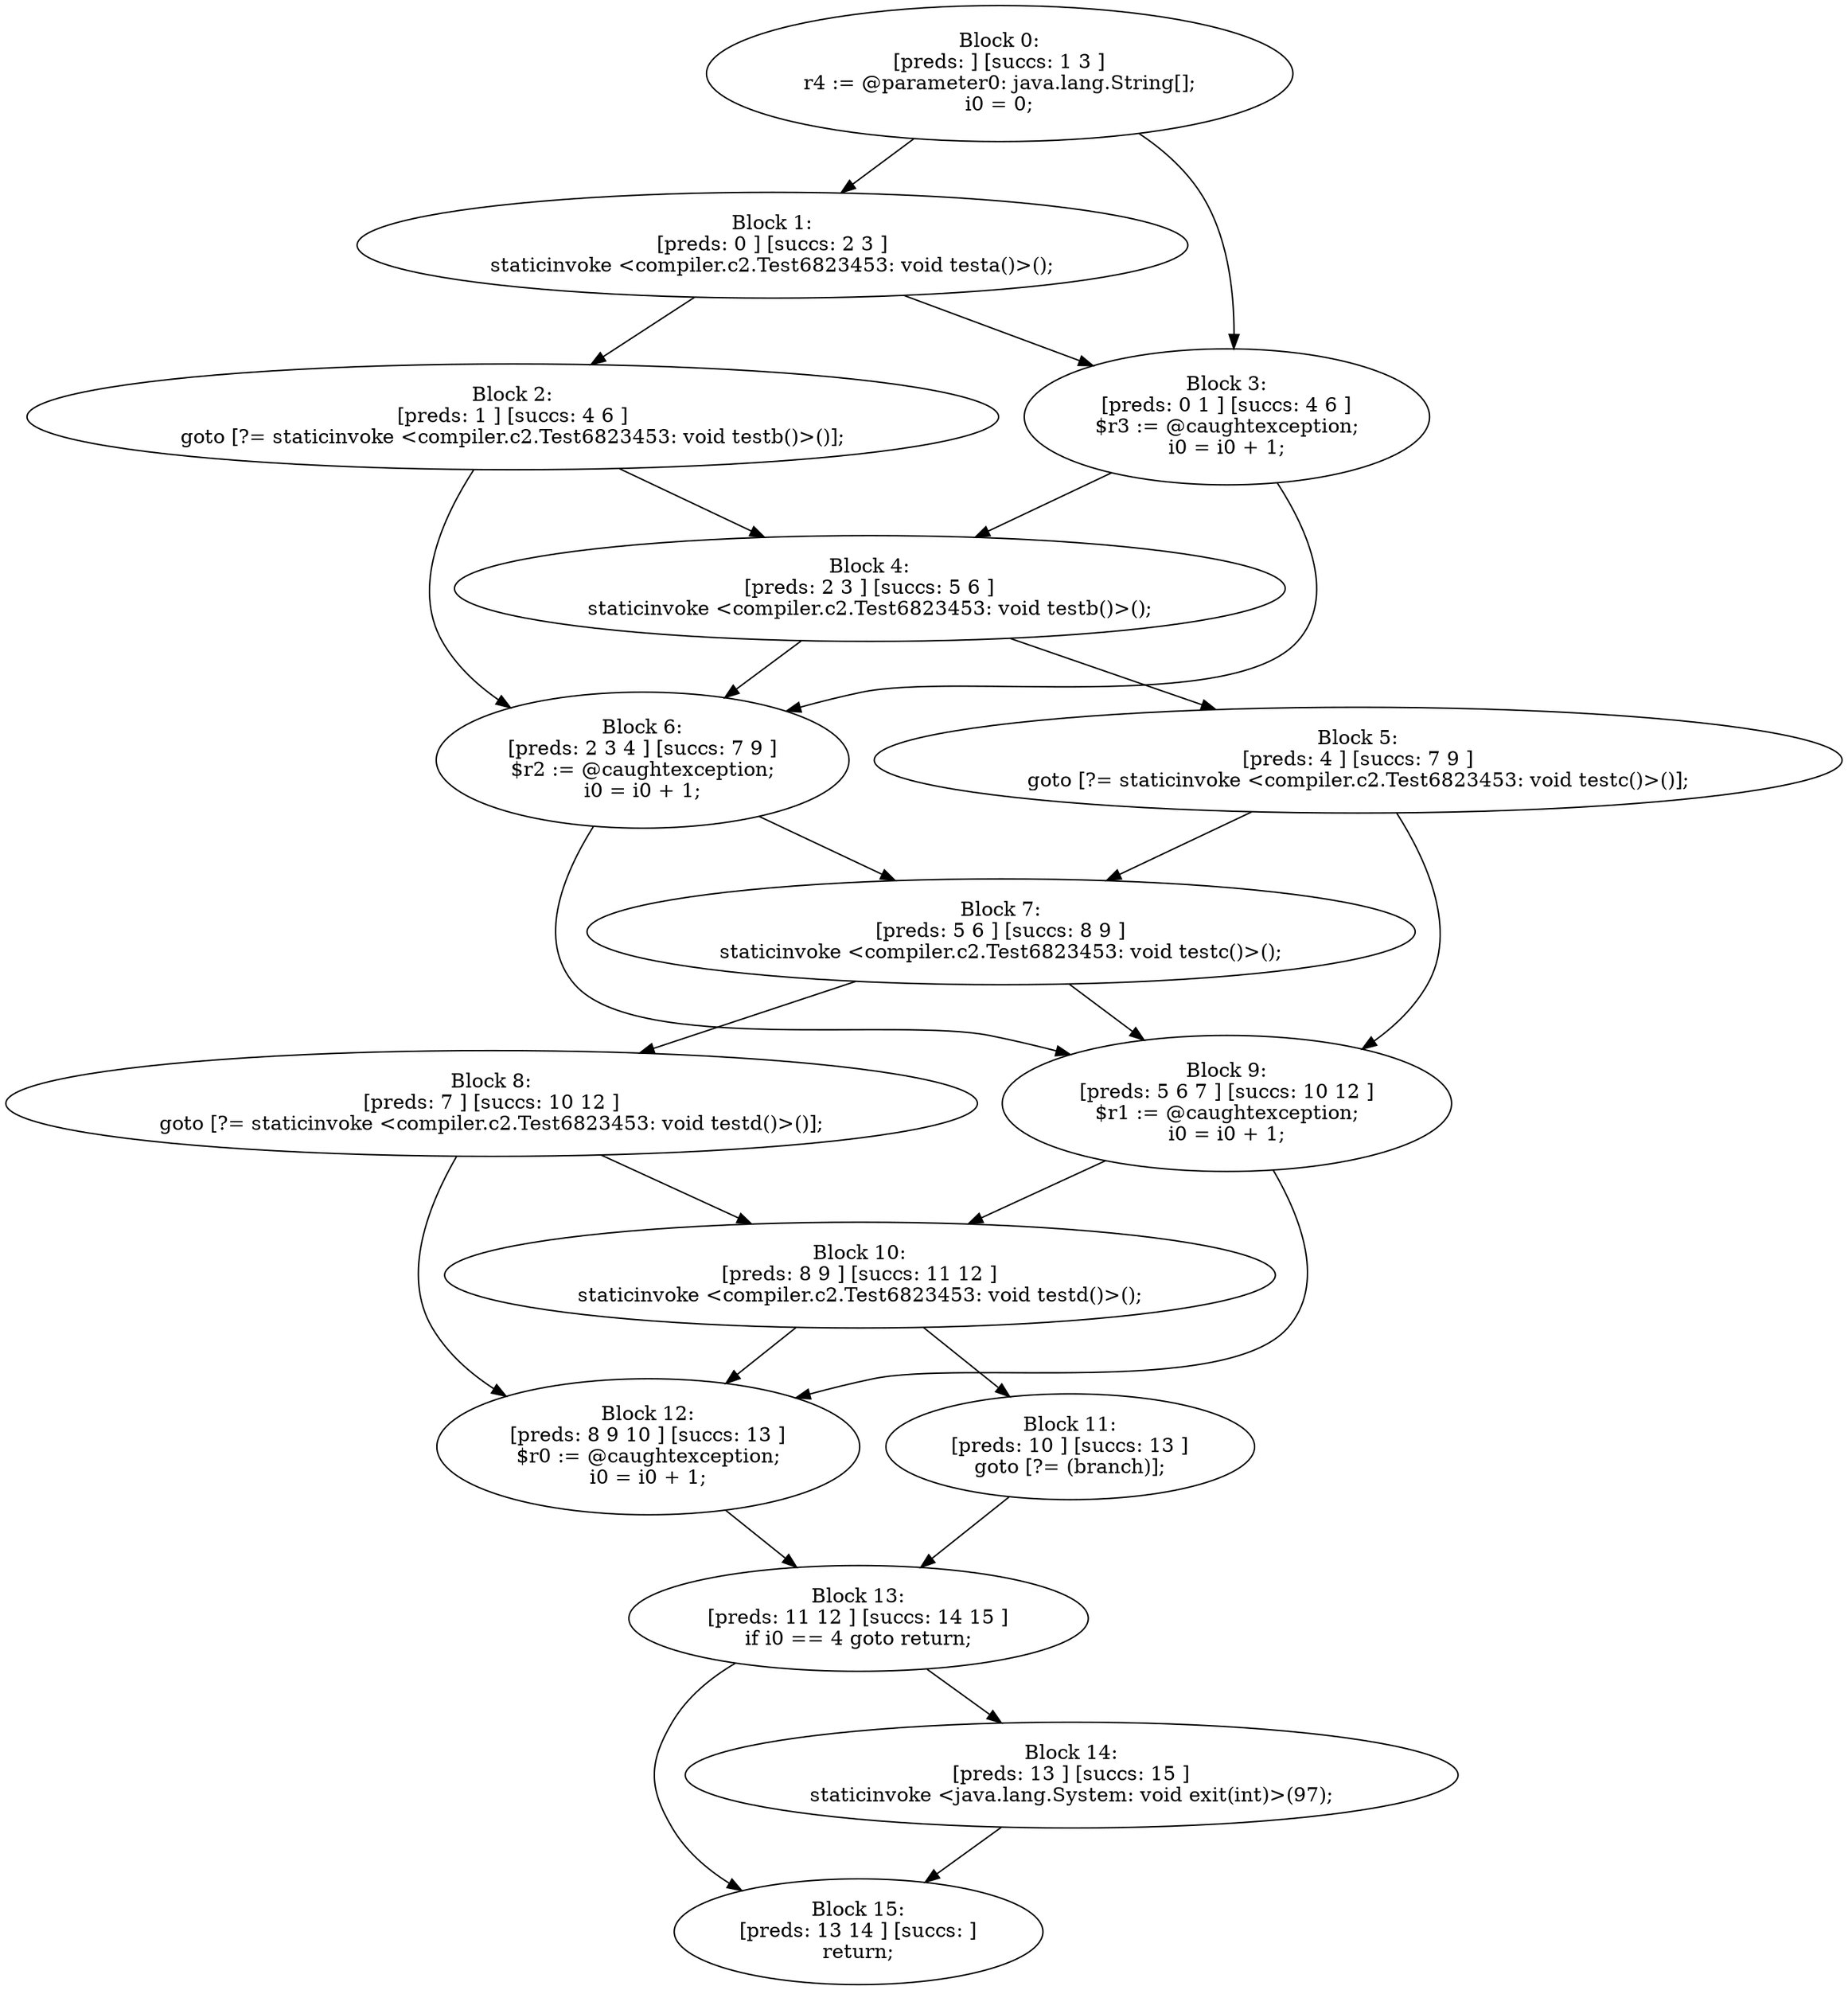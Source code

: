 digraph "unitGraph" {
    "Block 0:
[preds: ] [succs: 1 3 ]
r4 := @parameter0: java.lang.String[];
i0 = 0;
"
    "Block 1:
[preds: 0 ] [succs: 2 3 ]
staticinvoke <compiler.c2.Test6823453: void testa()>();
"
    "Block 2:
[preds: 1 ] [succs: 4 6 ]
goto [?= staticinvoke <compiler.c2.Test6823453: void testb()>()];
"
    "Block 3:
[preds: 0 1 ] [succs: 4 6 ]
$r3 := @caughtexception;
i0 = i0 + 1;
"
    "Block 4:
[preds: 2 3 ] [succs: 5 6 ]
staticinvoke <compiler.c2.Test6823453: void testb()>();
"
    "Block 5:
[preds: 4 ] [succs: 7 9 ]
goto [?= staticinvoke <compiler.c2.Test6823453: void testc()>()];
"
    "Block 6:
[preds: 2 3 4 ] [succs: 7 9 ]
$r2 := @caughtexception;
i0 = i0 + 1;
"
    "Block 7:
[preds: 5 6 ] [succs: 8 9 ]
staticinvoke <compiler.c2.Test6823453: void testc()>();
"
    "Block 8:
[preds: 7 ] [succs: 10 12 ]
goto [?= staticinvoke <compiler.c2.Test6823453: void testd()>()];
"
    "Block 9:
[preds: 5 6 7 ] [succs: 10 12 ]
$r1 := @caughtexception;
i0 = i0 + 1;
"
    "Block 10:
[preds: 8 9 ] [succs: 11 12 ]
staticinvoke <compiler.c2.Test6823453: void testd()>();
"
    "Block 11:
[preds: 10 ] [succs: 13 ]
goto [?= (branch)];
"
    "Block 12:
[preds: 8 9 10 ] [succs: 13 ]
$r0 := @caughtexception;
i0 = i0 + 1;
"
    "Block 13:
[preds: 11 12 ] [succs: 14 15 ]
if i0 == 4 goto return;
"
    "Block 14:
[preds: 13 ] [succs: 15 ]
staticinvoke <java.lang.System: void exit(int)>(97);
"
    "Block 15:
[preds: 13 14 ] [succs: ]
return;
"
    "Block 0:
[preds: ] [succs: 1 3 ]
r4 := @parameter0: java.lang.String[];
i0 = 0;
"->"Block 1:
[preds: 0 ] [succs: 2 3 ]
staticinvoke <compiler.c2.Test6823453: void testa()>();
";
    "Block 0:
[preds: ] [succs: 1 3 ]
r4 := @parameter0: java.lang.String[];
i0 = 0;
"->"Block 3:
[preds: 0 1 ] [succs: 4 6 ]
$r3 := @caughtexception;
i0 = i0 + 1;
";
    "Block 1:
[preds: 0 ] [succs: 2 3 ]
staticinvoke <compiler.c2.Test6823453: void testa()>();
"->"Block 2:
[preds: 1 ] [succs: 4 6 ]
goto [?= staticinvoke <compiler.c2.Test6823453: void testb()>()];
";
    "Block 1:
[preds: 0 ] [succs: 2 3 ]
staticinvoke <compiler.c2.Test6823453: void testa()>();
"->"Block 3:
[preds: 0 1 ] [succs: 4 6 ]
$r3 := @caughtexception;
i0 = i0 + 1;
";
    "Block 2:
[preds: 1 ] [succs: 4 6 ]
goto [?= staticinvoke <compiler.c2.Test6823453: void testb()>()];
"->"Block 4:
[preds: 2 3 ] [succs: 5 6 ]
staticinvoke <compiler.c2.Test6823453: void testb()>();
";
    "Block 2:
[preds: 1 ] [succs: 4 6 ]
goto [?= staticinvoke <compiler.c2.Test6823453: void testb()>()];
"->"Block 6:
[preds: 2 3 4 ] [succs: 7 9 ]
$r2 := @caughtexception;
i0 = i0 + 1;
";
    "Block 3:
[preds: 0 1 ] [succs: 4 6 ]
$r3 := @caughtexception;
i0 = i0 + 1;
"->"Block 4:
[preds: 2 3 ] [succs: 5 6 ]
staticinvoke <compiler.c2.Test6823453: void testb()>();
";
    "Block 3:
[preds: 0 1 ] [succs: 4 6 ]
$r3 := @caughtexception;
i0 = i0 + 1;
"->"Block 6:
[preds: 2 3 4 ] [succs: 7 9 ]
$r2 := @caughtexception;
i0 = i0 + 1;
";
    "Block 4:
[preds: 2 3 ] [succs: 5 6 ]
staticinvoke <compiler.c2.Test6823453: void testb()>();
"->"Block 5:
[preds: 4 ] [succs: 7 9 ]
goto [?= staticinvoke <compiler.c2.Test6823453: void testc()>()];
";
    "Block 4:
[preds: 2 3 ] [succs: 5 6 ]
staticinvoke <compiler.c2.Test6823453: void testb()>();
"->"Block 6:
[preds: 2 3 4 ] [succs: 7 9 ]
$r2 := @caughtexception;
i0 = i0 + 1;
";
    "Block 5:
[preds: 4 ] [succs: 7 9 ]
goto [?= staticinvoke <compiler.c2.Test6823453: void testc()>()];
"->"Block 7:
[preds: 5 6 ] [succs: 8 9 ]
staticinvoke <compiler.c2.Test6823453: void testc()>();
";
    "Block 5:
[preds: 4 ] [succs: 7 9 ]
goto [?= staticinvoke <compiler.c2.Test6823453: void testc()>()];
"->"Block 9:
[preds: 5 6 7 ] [succs: 10 12 ]
$r1 := @caughtexception;
i0 = i0 + 1;
";
    "Block 6:
[preds: 2 3 4 ] [succs: 7 9 ]
$r2 := @caughtexception;
i0 = i0 + 1;
"->"Block 7:
[preds: 5 6 ] [succs: 8 9 ]
staticinvoke <compiler.c2.Test6823453: void testc()>();
";
    "Block 6:
[preds: 2 3 4 ] [succs: 7 9 ]
$r2 := @caughtexception;
i0 = i0 + 1;
"->"Block 9:
[preds: 5 6 7 ] [succs: 10 12 ]
$r1 := @caughtexception;
i0 = i0 + 1;
";
    "Block 7:
[preds: 5 6 ] [succs: 8 9 ]
staticinvoke <compiler.c2.Test6823453: void testc()>();
"->"Block 8:
[preds: 7 ] [succs: 10 12 ]
goto [?= staticinvoke <compiler.c2.Test6823453: void testd()>()];
";
    "Block 7:
[preds: 5 6 ] [succs: 8 9 ]
staticinvoke <compiler.c2.Test6823453: void testc()>();
"->"Block 9:
[preds: 5 6 7 ] [succs: 10 12 ]
$r1 := @caughtexception;
i0 = i0 + 1;
";
    "Block 8:
[preds: 7 ] [succs: 10 12 ]
goto [?= staticinvoke <compiler.c2.Test6823453: void testd()>()];
"->"Block 10:
[preds: 8 9 ] [succs: 11 12 ]
staticinvoke <compiler.c2.Test6823453: void testd()>();
";
    "Block 8:
[preds: 7 ] [succs: 10 12 ]
goto [?= staticinvoke <compiler.c2.Test6823453: void testd()>()];
"->"Block 12:
[preds: 8 9 10 ] [succs: 13 ]
$r0 := @caughtexception;
i0 = i0 + 1;
";
    "Block 9:
[preds: 5 6 7 ] [succs: 10 12 ]
$r1 := @caughtexception;
i0 = i0 + 1;
"->"Block 10:
[preds: 8 9 ] [succs: 11 12 ]
staticinvoke <compiler.c2.Test6823453: void testd()>();
";
    "Block 9:
[preds: 5 6 7 ] [succs: 10 12 ]
$r1 := @caughtexception;
i0 = i0 + 1;
"->"Block 12:
[preds: 8 9 10 ] [succs: 13 ]
$r0 := @caughtexception;
i0 = i0 + 1;
";
    "Block 10:
[preds: 8 9 ] [succs: 11 12 ]
staticinvoke <compiler.c2.Test6823453: void testd()>();
"->"Block 11:
[preds: 10 ] [succs: 13 ]
goto [?= (branch)];
";
    "Block 10:
[preds: 8 9 ] [succs: 11 12 ]
staticinvoke <compiler.c2.Test6823453: void testd()>();
"->"Block 12:
[preds: 8 9 10 ] [succs: 13 ]
$r0 := @caughtexception;
i0 = i0 + 1;
";
    "Block 11:
[preds: 10 ] [succs: 13 ]
goto [?= (branch)];
"->"Block 13:
[preds: 11 12 ] [succs: 14 15 ]
if i0 == 4 goto return;
";
    "Block 12:
[preds: 8 9 10 ] [succs: 13 ]
$r0 := @caughtexception;
i0 = i0 + 1;
"->"Block 13:
[preds: 11 12 ] [succs: 14 15 ]
if i0 == 4 goto return;
";
    "Block 13:
[preds: 11 12 ] [succs: 14 15 ]
if i0 == 4 goto return;
"->"Block 14:
[preds: 13 ] [succs: 15 ]
staticinvoke <java.lang.System: void exit(int)>(97);
";
    "Block 13:
[preds: 11 12 ] [succs: 14 15 ]
if i0 == 4 goto return;
"->"Block 15:
[preds: 13 14 ] [succs: ]
return;
";
    "Block 14:
[preds: 13 ] [succs: 15 ]
staticinvoke <java.lang.System: void exit(int)>(97);
"->"Block 15:
[preds: 13 14 ] [succs: ]
return;
";
}
